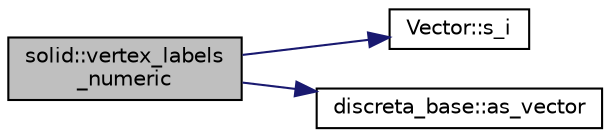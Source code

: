 digraph "solid::vertex_labels_numeric"
{
  edge [fontname="Helvetica",fontsize="10",labelfontname="Helvetica",labelfontsize="10"];
  node [fontname="Helvetica",fontsize="10",shape=record];
  rankdir="LR";
  Node4593 [label="solid::vertex_labels\l_numeric",height=0.2,width=0.4,color="black", fillcolor="grey75", style="filled", fontcolor="black"];
  Node4593 -> Node4594 [color="midnightblue",fontsize="10",style="solid",fontname="Helvetica"];
  Node4594 [label="Vector::s_i",height=0.2,width=0.4,color="black", fillcolor="white", style="filled",URL="$d5/db2/class_vector.html#a1c4fe1752523df8119f70dd550244871"];
  Node4593 -> Node4595 [color="midnightblue",fontsize="10",style="solid",fontname="Helvetica"];
  Node4595 [label="discreta_base::as_vector",height=0.2,width=0.4,color="black", fillcolor="white", style="filled",URL="$d7/d71/classdiscreta__base.html#a7bdd6cae39c380b128ee9e17e42cf020"];
}

